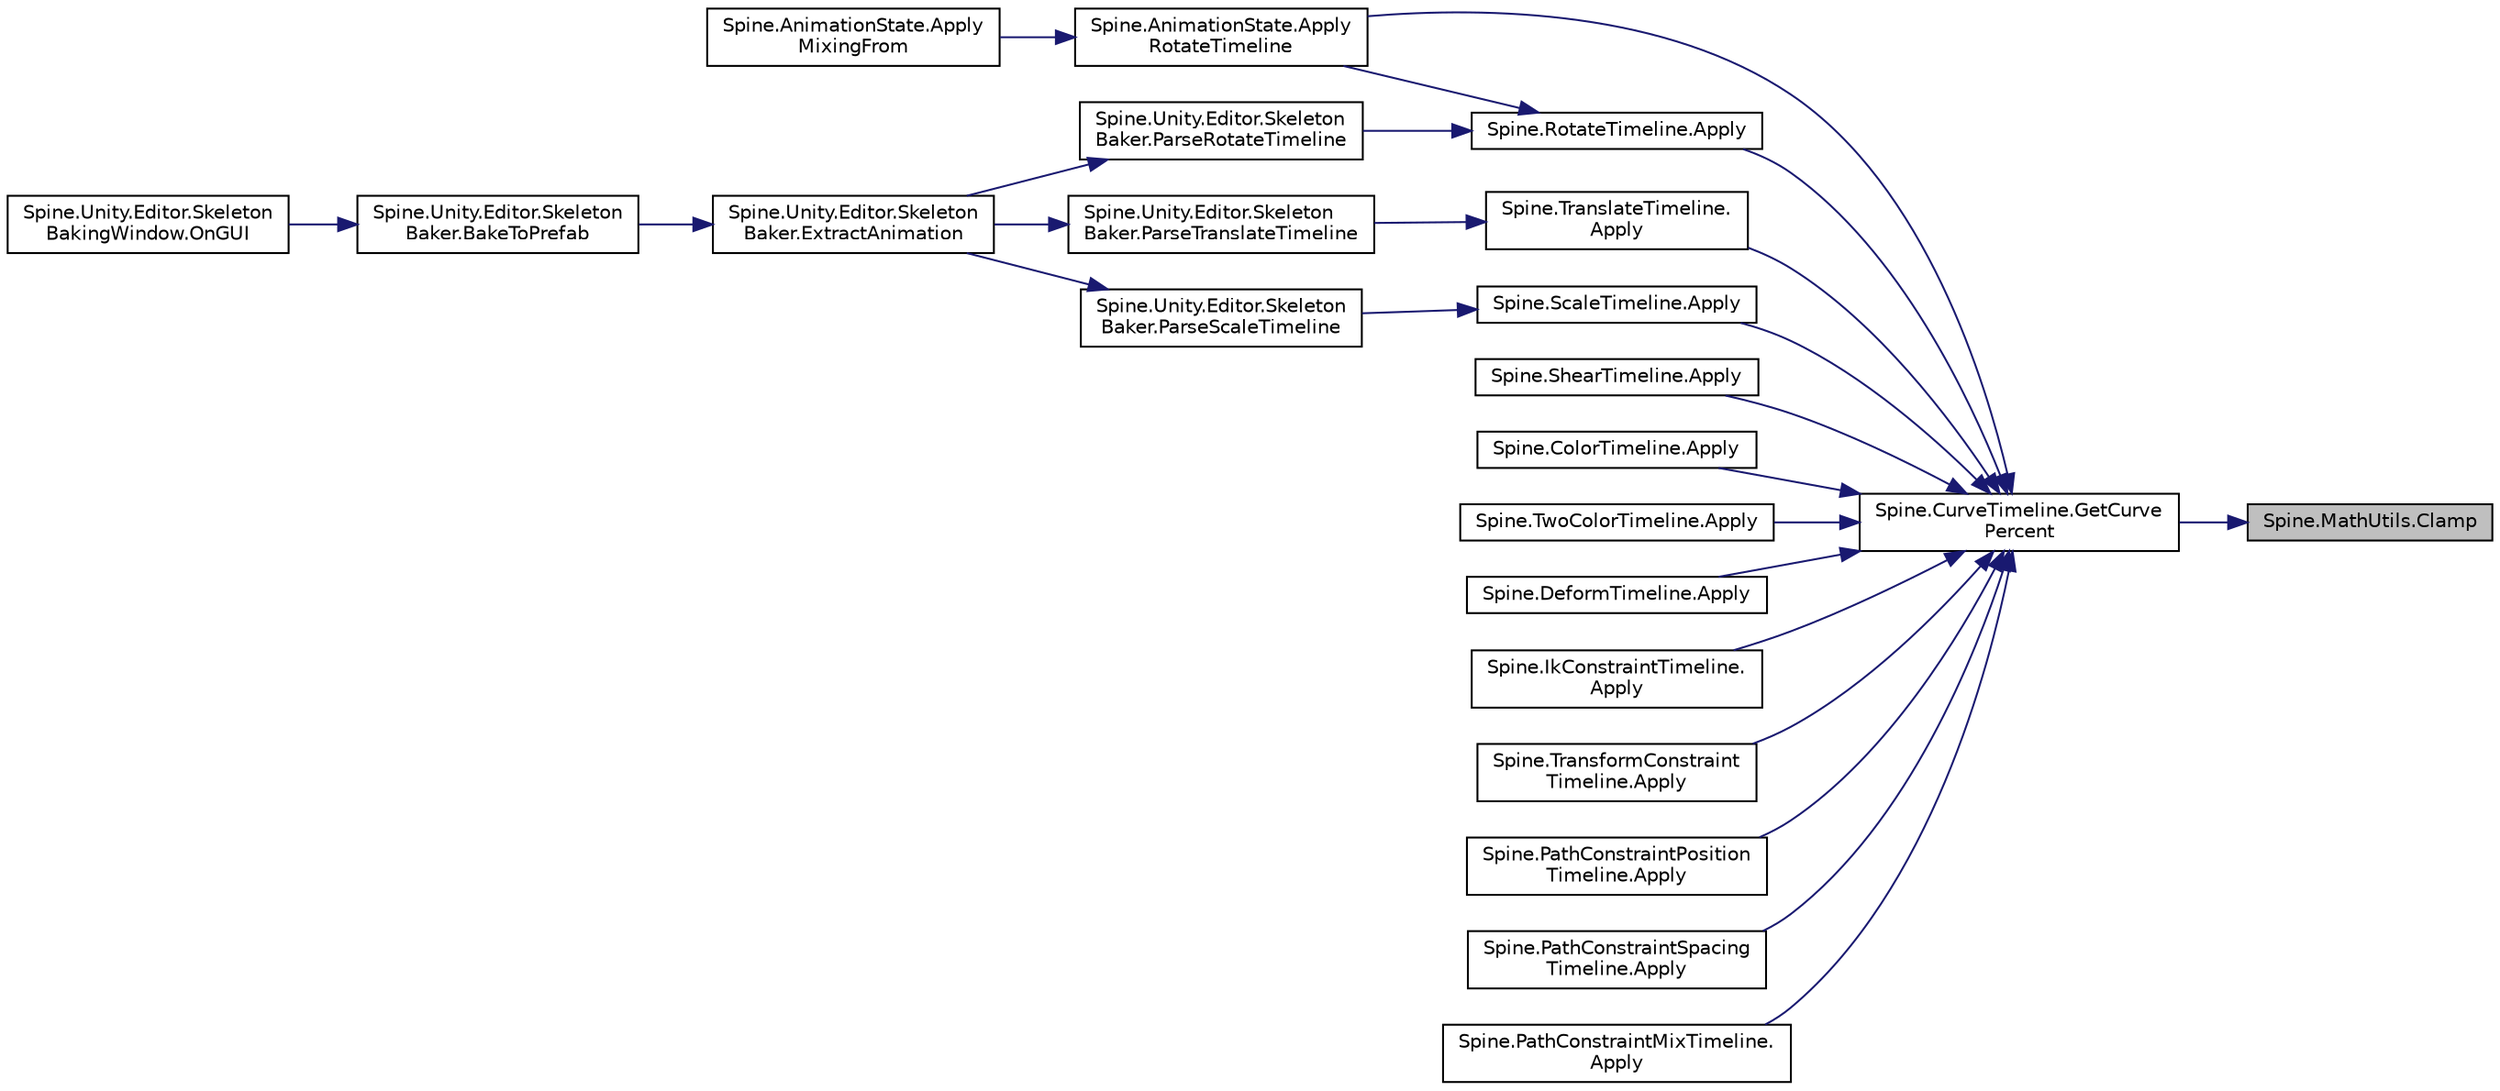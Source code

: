 digraph "Spine.MathUtils.Clamp"
{
 // LATEX_PDF_SIZE
  edge [fontname="Helvetica",fontsize="10",labelfontname="Helvetica",labelfontsize="10"];
  node [fontname="Helvetica",fontsize="10",shape=record];
  rankdir="RL";
  Node1 [label="Spine.MathUtils.Clamp",height=0.2,width=0.4,color="black", fillcolor="grey75", style="filled", fontcolor="black",tooltip=" "];
  Node1 -> Node2 [dir="back",color="midnightblue",fontsize="10",style="solid",fontname="Helvetica"];
  Node2 [label="Spine.CurveTimeline.GetCurve\lPercent",height=0.2,width=0.4,color="black", fillcolor="white", style="filled",URL="$class_spine_1_1_curve_timeline.html#aecaa64a855f59f759923bd2edc0f71a5",tooltip=" "];
  Node2 -> Node3 [dir="back",color="midnightblue",fontsize="10",style="solid",fontname="Helvetica"];
  Node3 [label="Spine.RotateTimeline.Apply",height=0.2,width=0.4,color="black", fillcolor="white", style="filled",URL="$class_spine_1_1_rotate_timeline.html#a3b3e4cf2156400da2452f7d1c5ab3bdd",tooltip="Sets the value(s) for the specified time."];
  Node3 -> Node4 [dir="back",color="midnightblue",fontsize="10",style="solid",fontname="Helvetica"];
  Node4 [label="Spine.AnimationState.Apply\lRotateTimeline",height=0.2,width=0.4,color="black", fillcolor="white", style="filled",URL="$class_spine_1_1_animation_state.html#a4ffb7ea36fba0e39fe8f9899b2b89401",tooltip=" "];
  Node4 -> Node5 [dir="back",color="midnightblue",fontsize="10",style="solid",fontname="Helvetica"];
  Node5 [label="Spine.AnimationState.Apply\lMixingFrom",height=0.2,width=0.4,color="black", fillcolor="white", style="filled",URL="$class_spine_1_1_animation_state.html#a065eabb3d095d6b6299fc736a87c2640",tooltip=" "];
  Node3 -> Node6 [dir="back",color="midnightblue",fontsize="10",style="solid",fontname="Helvetica"];
  Node6 [label="Spine.Unity.Editor.Skeleton\lBaker.ParseRotateTimeline",height=0.2,width=0.4,color="black", fillcolor="white", style="filled",URL="$class_spine_1_1_unity_1_1_editor_1_1_skeleton_baker.html#ae89dccf2c6c58d3e8195f926eab51ff1",tooltip=" "];
  Node6 -> Node7 [dir="back",color="midnightblue",fontsize="10",style="solid",fontname="Helvetica"];
  Node7 [label="Spine.Unity.Editor.Skeleton\lBaker.ExtractAnimation",height=0.2,width=0.4,color="black", fillcolor="white", style="filled",URL="$class_spine_1_1_unity_1_1_editor_1_1_skeleton_baker.html#aa02465ccf8934b9b6c1a9a5c887e2853",tooltip=" "];
  Node7 -> Node8 [dir="back",color="midnightblue",fontsize="10",style="solid",fontname="Helvetica"];
  Node8 [label="Spine.Unity.Editor.Skeleton\lBaker.BakeToPrefab",height=0.2,width=0.4,color="black", fillcolor="white", style="filled",URL="$class_spine_1_1_unity_1_1_editor_1_1_skeleton_baker.html#a5854a66f32f7c58d0d35abe10e570cbb",tooltip=" "];
  Node8 -> Node9 [dir="back",color="midnightblue",fontsize="10",style="solid",fontname="Helvetica"];
  Node9 [label="Spine.Unity.Editor.Skeleton\lBakingWindow.OnGUI",height=0.2,width=0.4,color="black", fillcolor="white", style="filled",URL="$class_spine_1_1_unity_1_1_editor_1_1_skeleton_baking_window.html#a7e83d787166c9dc42cc9e9ced4f74ae3",tooltip=" "];
  Node2 -> Node10 [dir="back",color="midnightblue",fontsize="10",style="solid",fontname="Helvetica"];
  Node10 [label="Spine.TranslateTimeline.\lApply",height=0.2,width=0.4,color="black", fillcolor="white", style="filled",URL="$class_spine_1_1_translate_timeline.html#ada403df06beb4eb65b6729d6f7a8d04e",tooltip="Sets the value(s) for the specified time."];
  Node10 -> Node11 [dir="back",color="midnightblue",fontsize="10",style="solid",fontname="Helvetica"];
  Node11 [label="Spine.Unity.Editor.Skeleton\lBaker.ParseTranslateTimeline",height=0.2,width=0.4,color="black", fillcolor="white", style="filled",URL="$class_spine_1_1_unity_1_1_editor_1_1_skeleton_baker.html#ab0ec452bbe81c401a9317ee74f7d7c38",tooltip=" "];
  Node11 -> Node7 [dir="back",color="midnightblue",fontsize="10",style="solid",fontname="Helvetica"];
  Node2 -> Node12 [dir="back",color="midnightblue",fontsize="10",style="solid",fontname="Helvetica"];
  Node12 [label="Spine.ScaleTimeline.Apply",height=0.2,width=0.4,color="black", fillcolor="white", style="filled",URL="$class_spine_1_1_scale_timeline.html#a78e166dde2c0f8013d2c512d417f66a3",tooltip="Sets the value(s) for the specified time."];
  Node12 -> Node13 [dir="back",color="midnightblue",fontsize="10",style="solid",fontname="Helvetica"];
  Node13 [label="Spine.Unity.Editor.Skeleton\lBaker.ParseScaleTimeline",height=0.2,width=0.4,color="black", fillcolor="white", style="filled",URL="$class_spine_1_1_unity_1_1_editor_1_1_skeleton_baker.html#a62f853b247f14401671c80a31176d83c",tooltip=" "];
  Node13 -> Node7 [dir="back",color="midnightblue",fontsize="10",style="solid",fontname="Helvetica"];
  Node2 -> Node14 [dir="back",color="midnightblue",fontsize="10",style="solid",fontname="Helvetica"];
  Node14 [label="Spine.ShearTimeline.Apply",height=0.2,width=0.4,color="black", fillcolor="white", style="filled",URL="$class_spine_1_1_shear_timeline.html#a4bafff328be48465ed7c1430e4b309ae",tooltip="Sets the value(s) for the specified time."];
  Node2 -> Node15 [dir="back",color="midnightblue",fontsize="10",style="solid",fontname="Helvetica"];
  Node15 [label="Spine.ColorTimeline.Apply",height=0.2,width=0.4,color="black", fillcolor="white", style="filled",URL="$class_spine_1_1_color_timeline.html#affede28c1d16c21d9e73dcc6a5356fab",tooltip="Sets the value(s) for the specified time."];
  Node2 -> Node16 [dir="back",color="midnightblue",fontsize="10",style="solid",fontname="Helvetica"];
  Node16 [label="Spine.TwoColorTimeline.Apply",height=0.2,width=0.4,color="black", fillcolor="white", style="filled",URL="$class_spine_1_1_two_color_timeline.html#a2c9f21db43b0cf974e420b40bfd5619e",tooltip="Sets the value(s) for the specified time."];
  Node2 -> Node17 [dir="back",color="midnightblue",fontsize="10",style="solid",fontname="Helvetica"];
  Node17 [label="Spine.DeformTimeline.Apply",height=0.2,width=0.4,color="black", fillcolor="white", style="filled",URL="$class_spine_1_1_deform_timeline.html#af1b1a85838d11f2dc7a03e3aaacf5efa",tooltip="Sets the value(s) for the specified time."];
  Node2 -> Node18 [dir="back",color="midnightblue",fontsize="10",style="solid",fontname="Helvetica"];
  Node18 [label="Spine.IkConstraintTimeline.\lApply",height=0.2,width=0.4,color="black", fillcolor="white", style="filled",URL="$class_spine_1_1_ik_constraint_timeline.html#ae89b8622fef2958df8aba7cebea2c917",tooltip="Sets the value(s) for the specified time."];
  Node2 -> Node19 [dir="back",color="midnightblue",fontsize="10",style="solid",fontname="Helvetica"];
  Node19 [label="Spine.TransformConstraint\lTimeline.Apply",height=0.2,width=0.4,color="black", fillcolor="white", style="filled",URL="$class_spine_1_1_transform_constraint_timeline.html#a44ecc143cb3e695254094fbce404d33f",tooltip="Sets the value(s) for the specified time."];
  Node2 -> Node20 [dir="back",color="midnightblue",fontsize="10",style="solid",fontname="Helvetica"];
  Node20 [label="Spine.PathConstraintPosition\lTimeline.Apply",height=0.2,width=0.4,color="black", fillcolor="white", style="filled",URL="$class_spine_1_1_path_constraint_position_timeline.html#af4a43c440772b83124ee83602b6aa220",tooltip="Sets the value(s) for the specified time."];
  Node2 -> Node21 [dir="back",color="midnightblue",fontsize="10",style="solid",fontname="Helvetica"];
  Node21 [label="Spine.PathConstraintSpacing\lTimeline.Apply",height=0.2,width=0.4,color="black", fillcolor="white", style="filled",URL="$class_spine_1_1_path_constraint_spacing_timeline.html#ac0cfc36196b223998a5d3d98bbd94832",tooltip="Sets the value(s) for the specified time."];
  Node2 -> Node22 [dir="back",color="midnightblue",fontsize="10",style="solid",fontname="Helvetica"];
  Node22 [label="Spine.PathConstraintMixTimeline.\lApply",height=0.2,width=0.4,color="black", fillcolor="white", style="filled",URL="$class_spine_1_1_path_constraint_mix_timeline.html#a1ce1eae36a7a93cc61052b008997354b",tooltip="Sets the value(s) for the specified time."];
  Node2 -> Node4 [dir="back",color="midnightblue",fontsize="10",style="solid",fontname="Helvetica"];
}
